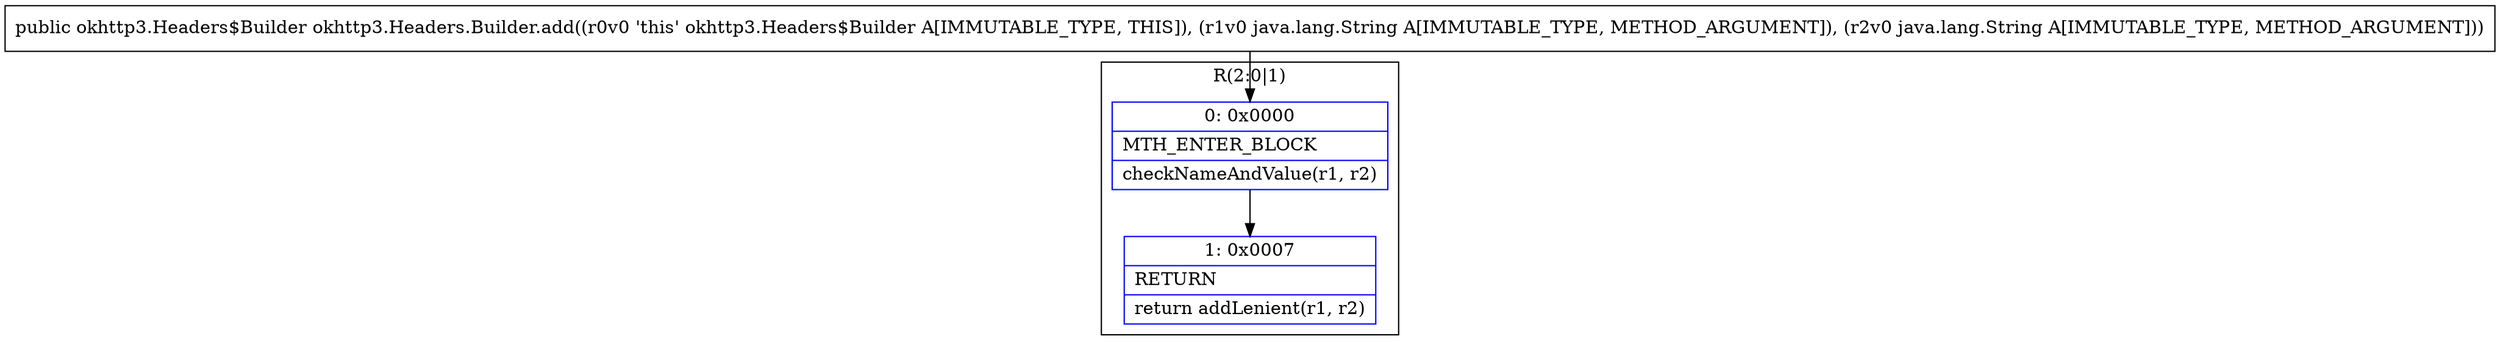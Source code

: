 digraph "CFG forokhttp3.Headers.Builder.add(Ljava\/lang\/String;Ljava\/lang\/String;)Lokhttp3\/Headers$Builder;" {
subgraph cluster_Region_2027882061 {
label = "R(2:0|1)";
node [shape=record,color=blue];
Node_0 [shape=record,label="{0\:\ 0x0000|MTH_ENTER_BLOCK\l|checkNameAndValue(r1, r2)\l}"];
Node_1 [shape=record,label="{1\:\ 0x0007|RETURN\l|return addLenient(r1, r2)\l}"];
}
MethodNode[shape=record,label="{public okhttp3.Headers$Builder okhttp3.Headers.Builder.add((r0v0 'this' okhttp3.Headers$Builder A[IMMUTABLE_TYPE, THIS]), (r1v0 java.lang.String A[IMMUTABLE_TYPE, METHOD_ARGUMENT]), (r2v0 java.lang.String A[IMMUTABLE_TYPE, METHOD_ARGUMENT])) }"];
MethodNode -> Node_0;
Node_0 -> Node_1;
}

